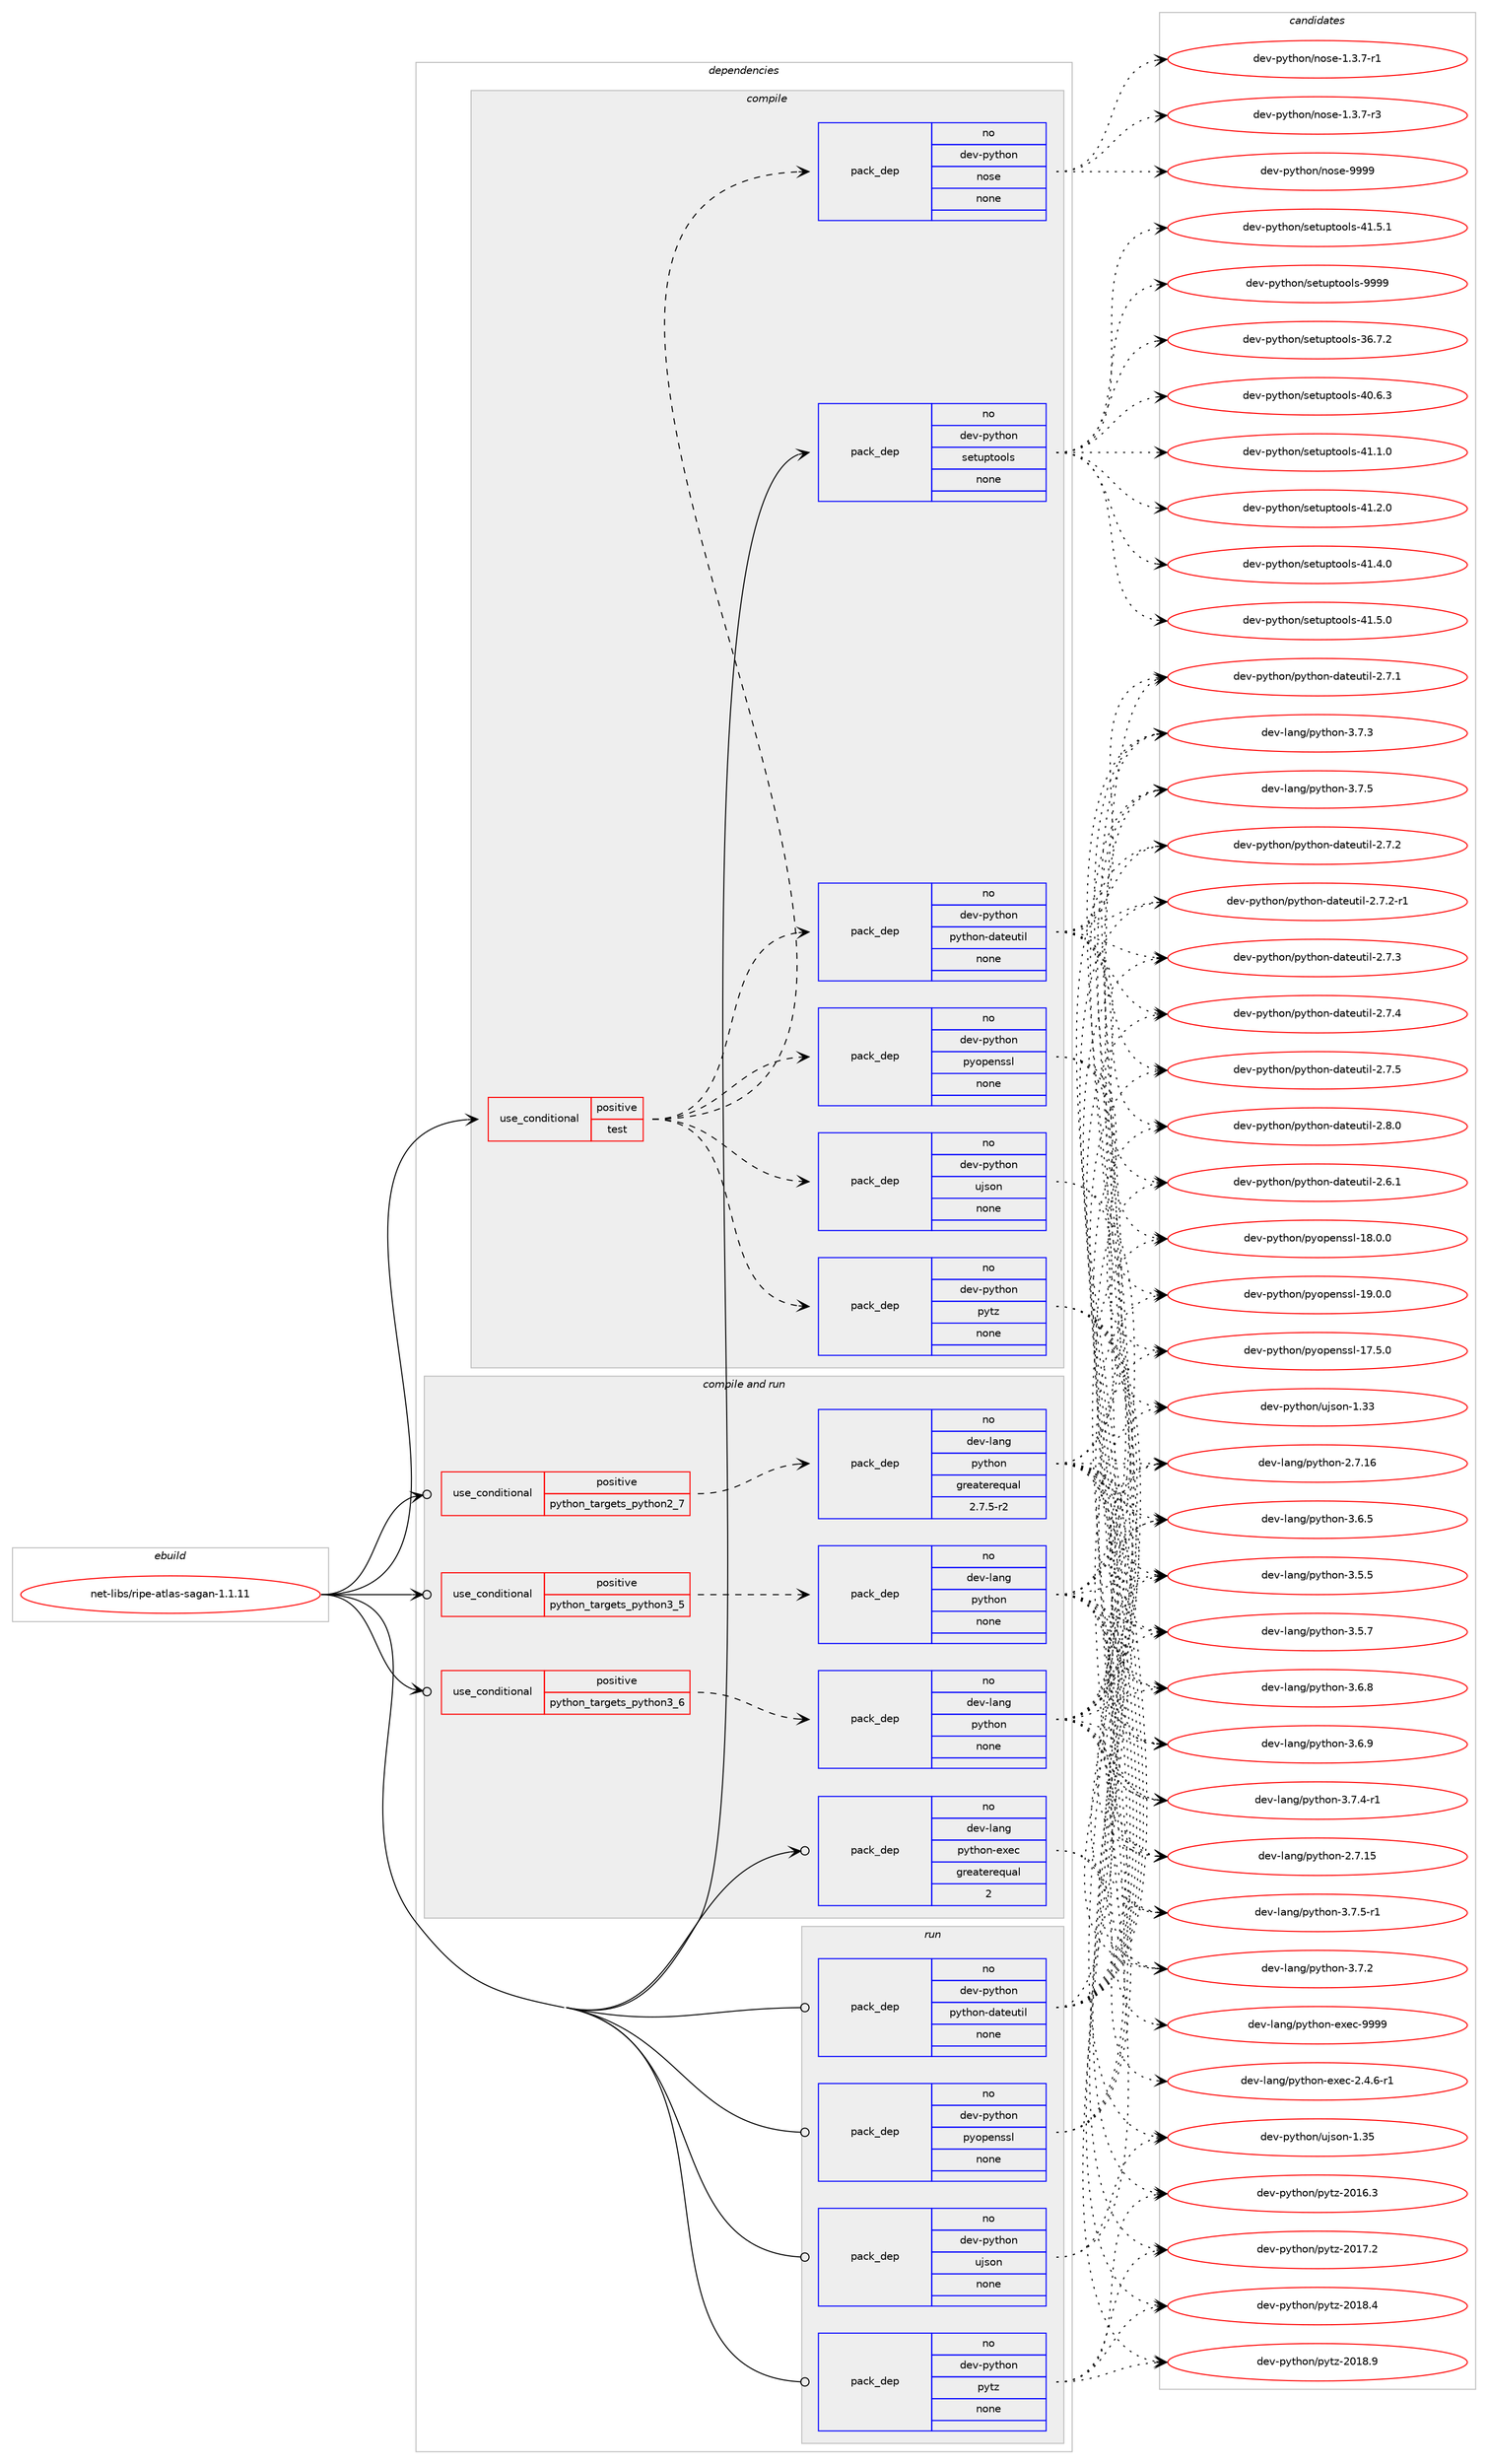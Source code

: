 digraph prolog {

# *************
# Graph options
# *************

newrank=true;
concentrate=true;
compound=true;
graph [rankdir=LR,fontname=Helvetica,fontsize=10,ranksep=1.5];#, ranksep=2.5, nodesep=0.2];
edge  [arrowhead=vee];
node  [fontname=Helvetica,fontsize=10];

# **********
# The ebuild
# **********

subgraph cluster_leftcol {
color=gray;
rank=same;
label=<<i>ebuild</i>>;
id [label="net-libs/ripe-atlas-sagan-1.1.11", color=red, width=4, href="../net-libs/ripe-atlas-sagan-1.1.11.svg"];
}

# ****************
# The dependencies
# ****************

subgraph cluster_midcol {
color=gray;
label=<<i>dependencies</i>>;
subgraph cluster_compile {
fillcolor="#eeeeee";
style=filled;
label=<<i>compile</i>>;
subgraph cond201999 {
dependency828556 [label=<<TABLE BORDER="0" CELLBORDER="1" CELLSPACING="0" CELLPADDING="4"><TR><TD ROWSPAN="3" CELLPADDING="10">use_conditional</TD></TR><TR><TD>positive</TD></TR><TR><TD>test</TD></TR></TABLE>>, shape=none, color=red];
subgraph pack612026 {
dependency828557 [label=<<TABLE BORDER="0" CELLBORDER="1" CELLSPACING="0" CELLPADDING="4" WIDTH="220"><TR><TD ROWSPAN="6" CELLPADDING="30">pack_dep</TD></TR><TR><TD WIDTH="110">no</TD></TR><TR><TD>dev-python</TD></TR><TR><TD>python-dateutil</TD></TR><TR><TD>none</TD></TR><TR><TD></TD></TR></TABLE>>, shape=none, color=blue];
}
dependency828556:e -> dependency828557:w [weight=20,style="dashed",arrowhead="vee"];
subgraph pack612027 {
dependency828558 [label=<<TABLE BORDER="0" CELLBORDER="1" CELLSPACING="0" CELLPADDING="4" WIDTH="220"><TR><TD ROWSPAN="6" CELLPADDING="30">pack_dep</TD></TR><TR><TD WIDTH="110">no</TD></TR><TR><TD>dev-python</TD></TR><TR><TD>pytz</TD></TR><TR><TD>none</TD></TR><TR><TD></TD></TR></TABLE>>, shape=none, color=blue];
}
dependency828556:e -> dependency828558:w [weight=20,style="dashed",arrowhead="vee"];
subgraph pack612028 {
dependency828559 [label=<<TABLE BORDER="0" CELLBORDER="1" CELLSPACING="0" CELLPADDING="4" WIDTH="220"><TR><TD ROWSPAN="6" CELLPADDING="30">pack_dep</TD></TR><TR><TD WIDTH="110">no</TD></TR><TR><TD>dev-python</TD></TR><TR><TD>pyopenssl</TD></TR><TR><TD>none</TD></TR><TR><TD></TD></TR></TABLE>>, shape=none, color=blue];
}
dependency828556:e -> dependency828559:w [weight=20,style="dashed",arrowhead="vee"];
subgraph pack612029 {
dependency828560 [label=<<TABLE BORDER="0" CELLBORDER="1" CELLSPACING="0" CELLPADDING="4" WIDTH="220"><TR><TD ROWSPAN="6" CELLPADDING="30">pack_dep</TD></TR><TR><TD WIDTH="110">no</TD></TR><TR><TD>dev-python</TD></TR><TR><TD>ujson</TD></TR><TR><TD>none</TD></TR><TR><TD></TD></TR></TABLE>>, shape=none, color=blue];
}
dependency828556:e -> dependency828560:w [weight=20,style="dashed",arrowhead="vee"];
subgraph pack612030 {
dependency828561 [label=<<TABLE BORDER="0" CELLBORDER="1" CELLSPACING="0" CELLPADDING="4" WIDTH="220"><TR><TD ROWSPAN="6" CELLPADDING="30">pack_dep</TD></TR><TR><TD WIDTH="110">no</TD></TR><TR><TD>dev-python</TD></TR><TR><TD>nose</TD></TR><TR><TD>none</TD></TR><TR><TD></TD></TR></TABLE>>, shape=none, color=blue];
}
dependency828556:e -> dependency828561:w [weight=20,style="dashed",arrowhead="vee"];
}
id:e -> dependency828556:w [weight=20,style="solid",arrowhead="vee"];
subgraph pack612031 {
dependency828562 [label=<<TABLE BORDER="0" CELLBORDER="1" CELLSPACING="0" CELLPADDING="4" WIDTH="220"><TR><TD ROWSPAN="6" CELLPADDING="30">pack_dep</TD></TR><TR><TD WIDTH="110">no</TD></TR><TR><TD>dev-python</TD></TR><TR><TD>setuptools</TD></TR><TR><TD>none</TD></TR><TR><TD></TD></TR></TABLE>>, shape=none, color=blue];
}
id:e -> dependency828562:w [weight=20,style="solid",arrowhead="vee"];
}
subgraph cluster_compileandrun {
fillcolor="#eeeeee";
style=filled;
label=<<i>compile and run</i>>;
subgraph cond202000 {
dependency828563 [label=<<TABLE BORDER="0" CELLBORDER="1" CELLSPACING="0" CELLPADDING="4"><TR><TD ROWSPAN="3" CELLPADDING="10">use_conditional</TD></TR><TR><TD>positive</TD></TR><TR><TD>python_targets_python2_7</TD></TR></TABLE>>, shape=none, color=red];
subgraph pack612032 {
dependency828564 [label=<<TABLE BORDER="0" CELLBORDER="1" CELLSPACING="0" CELLPADDING="4" WIDTH="220"><TR><TD ROWSPAN="6" CELLPADDING="30">pack_dep</TD></TR><TR><TD WIDTH="110">no</TD></TR><TR><TD>dev-lang</TD></TR><TR><TD>python</TD></TR><TR><TD>greaterequal</TD></TR><TR><TD>2.7.5-r2</TD></TR></TABLE>>, shape=none, color=blue];
}
dependency828563:e -> dependency828564:w [weight=20,style="dashed",arrowhead="vee"];
}
id:e -> dependency828563:w [weight=20,style="solid",arrowhead="odotvee"];
subgraph cond202001 {
dependency828565 [label=<<TABLE BORDER="0" CELLBORDER="1" CELLSPACING="0" CELLPADDING="4"><TR><TD ROWSPAN="3" CELLPADDING="10">use_conditional</TD></TR><TR><TD>positive</TD></TR><TR><TD>python_targets_python3_5</TD></TR></TABLE>>, shape=none, color=red];
subgraph pack612033 {
dependency828566 [label=<<TABLE BORDER="0" CELLBORDER="1" CELLSPACING="0" CELLPADDING="4" WIDTH="220"><TR><TD ROWSPAN="6" CELLPADDING="30">pack_dep</TD></TR><TR><TD WIDTH="110">no</TD></TR><TR><TD>dev-lang</TD></TR><TR><TD>python</TD></TR><TR><TD>none</TD></TR><TR><TD></TD></TR></TABLE>>, shape=none, color=blue];
}
dependency828565:e -> dependency828566:w [weight=20,style="dashed",arrowhead="vee"];
}
id:e -> dependency828565:w [weight=20,style="solid",arrowhead="odotvee"];
subgraph cond202002 {
dependency828567 [label=<<TABLE BORDER="0" CELLBORDER="1" CELLSPACING="0" CELLPADDING="4"><TR><TD ROWSPAN="3" CELLPADDING="10">use_conditional</TD></TR><TR><TD>positive</TD></TR><TR><TD>python_targets_python3_6</TD></TR></TABLE>>, shape=none, color=red];
subgraph pack612034 {
dependency828568 [label=<<TABLE BORDER="0" CELLBORDER="1" CELLSPACING="0" CELLPADDING="4" WIDTH="220"><TR><TD ROWSPAN="6" CELLPADDING="30">pack_dep</TD></TR><TR><TD WIDTH="110">no</TD></TR><TR><TD>dev-lang</TD></TR><TR><TD>python</TD></TR><TR><TD>none</TD></TR><TR><TD></TD></TR></TABLE>>, shape=none, color=blue];
}
dependency828567:e -> dependency828568:w [weight=20,style="dashed",arrowhead="vee"];
}
id:e -> dependency828567:w [weight=20,style="solid",arrowhead="odotvee"];
subgraph pack612035 {
dependency828569 [label=<<TABLE BORDER="0" CELLBORDER="1" CELLSPACING="0" CELLPADDING="4" WIDTH="220"><TR><TD ROWSPAN="6" CELLPADDING="30">pack_dep</TD></TR><TR><TD WIDTH="110">no</TD></TR><TR><TD>dev-lang</TD></TR><TR><TD>python-exec</TD></TR><TR><TD>greaterequal</TD></TR><TR><TD>2</TD></TR></TABLE>>, shape=none, color=blue];
}
id:e -> dependency828569:w [weight=20,style="solid",arrowhead="odotvee"];
}
subgraph cluster_run {
fillcolor="#eeeeee";
style=filled;
label=<<i>run</i>>;
subgraph pack612036 {
dependency828570 [label=<<TABLE BORDER="0" CELLBORDER="1" CELLSPACING="0" CELLPADDING="4" WIDTH="220"><TR><TD ROWSPAN="6" CELLPADDING="30">pack_dep</TD></TR><TR><TD WIDTH="110">no</TD></TR><TR><TD>dev-python</TD></TR><TR><TD>pyopenssl</TD></TR><TR><TD>none</TD></TR><TR><TD></TD></TR></TABLE>>, shape=none, color=blue];
}
id:e -> dependency828570:w [weight=20,style="solid",arrowhead="odot"];
subgraph pack612037 {
dependency828571 [label=<<TABLE BORDER="0" CELLBORDER="1" CELLSPACING="0" CELLPADDING="4" WIDTH="220"><TR><TD ROWSPAN="6" CELLPADDING="30">pack_dep</TD></TR><TR><TD WIDTH="110">no</TD></TR><TR><TD>dev-python</TD></TR><TR><TD>python-dateutil</TD></TR><TR><TD>none</TD></TR><TR><TD></TD></TR></TABLE>>, shape=none, color=blue];
}
id:e -> dependency828571:w [weight=20,style="solid",arrowhead="odot"];
subgraph pack612038 {
dependency828572 [label=<<TABLE BORDER="0" CELLBORDER="1" CELLSPACING="0" CELLPADDING="4" WIDTH="220"><TR><TD ROWSPAN="6" CELLPADDING="30">pack_dep</TD></TR><TR><TD WIDTH="110">no</TD></TR><TR><TD>dev-python</TD></TR><TR><TD>pytz</TD></TR><TR><TD>none</TD></TR><TR><TD></TD></TR></TABLE>>, shape=none, color=blue];
}
id:e -> dependency828572:w [weight=20,style="solid",arrowhead="odot"];
subgraph pack612039 {
dependency828573 [label=<<TABLE BORDER="0" CELLBORDER="1" CELLSPACING="0" CELLPADDING="4" WIDTH="220"><TR><TD ROWSPAN="6" CELLPADDING="30">pack_dep</TD></TR><TR><TD WIDTH="110">no</TD></TR><TR><TD>dev-python</TD></TR><TR><TD>ujson</TD></TR><TR><TD>none</TD></TR><TR><TD></TD></TR></TABLE>>, shape=none, color=blue];
}
id:e -> dependency828573:w [weight=20,style="solid",arrowhead="odot"];
}
}

# **************
# The candidates
# **************

subgraph cluster_choices {
rank=same;
color=gray;
label=<<i>candidates</i>>;

subgraph choice612026 {
color=black;
nodesep=1;
choice10010111845112121116104111110471121211161041111104510097116101117116105108455046544649 [label="dev-python/python-dateutil-2.6.1", color=red, width=4,href="../dev-python/python-dateutil-2.6.1.svg"];
choice10010111845112121116104111110471121211161041111104510097116101117116105108455046554649 [label="dev-python/python-dateutil-2.7.1", color=red, width=4,href="../dev-python/python-dateutil-2.7.1.svg"];
choice10010111845112121116104111110471121211161041111104510097116101117116105108455046554650 [label="dev-python/python-dateutil-2.7.2", color=red, width=4,href="../dev-python/python-dateutil-2.7.2.svg"];
choice100101118451121211161041111104711212111610411111045100971161011171161051084550465546504511449 [label="dev-python/python-dateutil-2.7.2-r1", color=red, width=4,href="../dev-python/python-dateutil-2.7.2-r1.svg"];
choice10010111845112121116104111110471121211161041111104510097116101117116105108455046554651 [label="dev-python/python-dateutil-2.7.3", color=red, width=4,href="../dev-python/python-dateutil-2.7.3.svg"];
choice10010111845112121116104111110471121211161041111104510097116101117116105108455046554652 [label="dev-python/python-dateutil-2.7.4", color=red, width=4,href="../dev-python/python-dateutil-2.7.4.svg"];
choice10010111845112121116104111110471121211161041111104510097116101117116105108455046554653 [label="dev-python/python-dateutil-2.7.5", color=red, width=4,href="../dev-python/python-dateutil-2.7.5.svg"];
choice10010111845112121116104111110471121211161041111104510097116101117116105108455046564648 [label="dev-python/python-dateutil-2.8.0", color=red, width=4,href="../dev-python/python-dateutil-2.8.0.svg"];
dependency828557:e -> choice10010111845112121116104111110471121211161041111104510097116101117116105108455046544649:w [style=dotted,weight="100"];
dependency828557:e -> choice10010111845112121116104111110471121211161041111104510097116101117116105108455046554649:w [style=dotted,weight="100"];
dependency828557:e -> choice10010111845112121116104111110471121211161041111104510097116101117116105108455046554650:w [style=dotted,weight="100"];
dependency828557:e -> choice100101118451121211161041111104711212111610411111045100971161011171161051084550465546504511449:w [style=dotted,weight="100"];
dependency828557:e -> choice10010111845112121116104111110471121211161041111104510097116101117116105108455046554651:w [style=dotted,weight="100"];
dependency828557:e -> choice10010111845112121116104111110471121211161041111104510097116101117116105108455046554652:w [style=dotted,weight="100"];
dependency828557:e -> choice10010111845112121116104111110471121211161041111104510097116101117116105108455046554653:w [style=dotted,weight="100"];
dependency828557:e -> choice10010111845112121116104111110471121211161041111104510097116101117116105108455046564648:w [style=dotted,weight="100"];
}
subgraph choice612027 {
color=black;
nodesep=1;
choice100101118451121211161041111104711212111612245504849544651 [label="dev-python/pytz-2016.3", color=red, width=4,href="../dev-python/pytz-2016.3.svg"];
choice100101118451121211161041111104711212111612245504849554650 [label="dev-python/pytz-2017.2", color=red, width=4,href="../dev-python/pytz-2017.2.svg"];
choice100101118451121211161041111104711212111612245504849564652 [label="dev-python/pytz-2018.4", color=red, width=4,href="../dev-python/pytz-2018.4.svg"];
choice100101118451121211161041111104711212111612245504849564657 [label="dev-python/pytz-2018.9", color=red, width=4,href="../dev-python/pytz-2018.9.svg"];
dependency828558:e -> choice100101118451121211161041111104711212111612245504849544651:w [style=dotted,weight="100"];
dependency828558:e -> choice100101118451121211161041111104711212111612245504849554650:w [style=dotted,weight="100"];
dependency828558:e -> choice100101118451121211161041111104711212111612245504849564652:w [style=dotted,weight="100"];
dependency828558:e -> choice100101118451121211161041111104711212111612245504849564657:w [style=dotted,weight="100"];
}
subgraph choice612028 {
color=black;
nodesep=1;
choice100101118451121211161041111104711212111111210111011511510845495546534648 [label="dev-python/pyopenssl-17.5.0", color=red, width=4,href="../dev-python/pyopenssl-17.5.0.svg"];
choice100101118451121211161041111104711212111111210111011511510845495646484648 [label="dev-python/pyopenssl-18.0.0", color=red, width=4,href="../dev-python/pyopenssl-18.0.0.svg"];
choice100101118451121211161041111104711212111111210111011511510845495746484648 [label="dev-python/pyopenssl-19.0.0", color=red, width=4,href="../dev-python/pyopenssl-19.0.0.svg"];
dependency828559:e -> choice100101118451121211161041111104711212111111210111011511510845495546534648:w [style=dotted,weight="100"];
dependency828559:e -> choice100101118451121211161041111104711212111111210111011511510845495646484648:w [style=dotted,weight="100"];
dependency828559:e -> choice100101118451121211161041111104711212111111210111011511510845495746484648:w [style=dotted,weight="100"];
}
subgraph choice612029 {
color=black;
nodesep=1;
choice10010111845112121116104111110471171061151111104549465151 [label="dev-python/ujson-1.33", color=red, width=4,href="../dev-python/ujson-1.33.svg"];
choice10010111845112121116104111110471171061151111104549465153 [label="dev-python/ujson-1.35", color=red, width=4,href="../dev-python/ujson-1.35.svg"];
dependency828560:e -> choice10010111845112121116104111110471171061151111104549465151:w [style=dotted,weight="100"];
dependency828560:e -> choice10010111845112121116104111110471171061151111104549465153:w [style=dotted,weight="100"];
}
subgraph choice612030 {
color=black;
nodesep=1;
choice10010111845112121116104111110471101111151014549465146554511449 [label="dev-python/nose-1.3.7-r1", color=red, width=4,href="../dev-python/nose-1.3.7-r1.svg"];
choice10010111845112121116104111110471101111151014549465146554511451 [label="dev-python/nose-1.3.7-r3", color=red, width=4,href="../dev-python/nose-1.3.7-r3.svg"];
choice10010111845112121116104111110471101111151014557575757 [label="dev-python/nose-9999", color=red, width=4,href="../dev-python/nose-9999.svg"];
dependency828561:e -> choice10010111845112121116104111110471101111151014549465146554511449:w [style=dotted,weight="100"];
dependency828561:e -> choice10010111845112121116104111110471101111151014549465146554511451:w [style=dotted,weight="100"];
dependency828561:e -> choice10010111845112121116104111110471101111151014557575757:w [style=dotted,weight="100"];
}
subgraph choice612031 {
color=black;
nodesep=1;
choice100101118451121211161041111104711510111611711211611111110811545515446554650 [label="dev-python/setuptools-36.7.2", color=red, width=4,href="../dev-python/setuptools-36.7.2.svg"];
choice100101118451121211161041111104711510111611711211611111110811545524846544651 [label="dev-python/setuptools-40.6.3", color=red, width=4,href="../dev-python/setuptools-40.6.3.svg"];
choice100101118451121211161041111104711510111611711211611111110811545524946494648 [label="dev-python/setuptools-41.1.0", color=red, width=4,href="../dev-python/setuptools-41.1.0.svg"];
choice100101118451121211161041111104711510111611711211611111110811545524946504648 [label="dev-python/setuptools-41.2.0", color=red, width=4,href="../dev-python/setuptools-41.2.0.svg"];
choice100101118451121211161041111104711510111611711211611111110811545524946524648 [label="dev-python/setuptools-41.4.0", color=red, width=4,href="../dev-python/setuptools-41.4.0.svg"];
choice100101118451121211161041111104711510111611711211611111110811545524946534648 [label="dev-python/setuptools-41.5.0", color=red, width=4,href="../dev-python/setuptools-41.5.0.svg"];
choice100101118451121211161041111104711510111611711211611111110811545524946534649 [label="dev-python/setuptools-41.5.1", color=red, width=4,href="../dev-python/setuptools-41.5.1.svg"];
choice10010111845112121116104111110471151011161171121161111111081154557575757 [label="dev-python/setuptools-9999", color=red, width=4,href="../dev-python/setuptools-9999.svg"];
dependency828562:e -> choice100101118451121211161041111104711510111611711211611111110811545515446554650:w [style=dotted,weight="100"];
dependency828562:e -> choice100101118451121211161041111104711510111611711211611111110811545524846544651:w [style=dotted,weight="100"];
dependency828562:e -> choice100101118451121211161041111104711510111611711211611111110811545524946494648:w [style=dotted,weight="100"];
dependency828562:e -> choice100101118451121211161041111104711510111611711211611111110811545524946504648:w [style=dotted,weight="100"];
dependency828562:e -> choice100101118451121211161041111104711510111611711211611111110811545524946524648:w [style=dotted,weight="100"];
dependency828562:e -> choice100101118451121211161041111104711510111611711211611111110811545524946534648:w [style=dotted,weight="100"];
dependency828562:e -> choice100101118451121211161041111104711510111611711211611111110811545524946534649:w [style=dotted,weight="100"];
dependency828562:e -> choice10010111845112121116104111110471151011161171121161111111081154557575757:w [style=dotted,weight="100"];
}
subgraph choice612032 {
color=black;
nodesep=1;
choice10010111845108971101034711212111610411111045504655464953 [label="dev-lang/python-2.7.15", color=red, width=4,href="../dev-lang/python-2.7.15.svg"];
choice10010111845108971101034711212111610411111045504655464954 [label="dev-lang/python-2.7.16", color=red, width=4,href="../dev-lang/python-2.7.16.svg"];
choice100101118451089711010347112121116104111110455146534653 [label="dev-lang/python-3.5.5", color=red, width=4,href="../dev-lang/python-3.5.5.svg"];
choice100101118451089711010347112121116104111110455146534655 [label="dev-lang/python-3.5.7", color=red, width=4,href="../dev-lang/python-3.5.7.svg"];
choice100101118451089711010347112121116104111110455146544653 [label="dev-lang/python-3.6.5", color=red, width=4,href="../dev-lang/python-3.6.5.svg"];
choice100101118451089711010347112121116104111110455146544656 [label="dev-lang/python-3.6.8", color=red, width=4,href="../dev-lang/python-3.6.8.svg"];
choice100101118451089711010347112121116104111110455146544657 [label="dev-lang/python-3.6.9", color=red, width=4,href="../dev-lang/python-3.6.9.svg"];
choice100101118451089711010347112121116104111110455146554650 [label="dev-lang/python-3.7.2", color=red, width=4,href="../dev-lang/python-3.7.2.svg"];
choice100101118451089711010347112121116104111110455146554651 [label="dev-lang/python-3.7.3", color=red, width=4,href="../dev-lang/python-3.7.3.svg"];
choice1001011184510897110103471121211161041111104551465546524511449 [label="dev-lang/python-3.7.4-r1", color=red, width=4,href="../dev-lang/python-3.7.4-r1.svg"];
choice100101118451089711010347112121116104111110455146554653 [label="dev-lang/python-3.7.5", color=red, width=4,href="../dev-lang/python-3.7.5.svg"];
choice1001011184510897110103471121211161041111104551465546534511449 [label="dev-lang/python-3.7.5-r1", color=red, width=4,href="../dev-lang/python-3.7.5-r1.svg"];
dependency828564:e -> choice10010111845108971101034711212111610411111045504655464953:w [style=dotted,weight="100"];
dependency828564:e -> choice10010111845108971101034711212111610411111045504655464954:w [style=dotted,weight="100"];
dependency828564:e -> choice100101118451089711010347112121116104111110455146534653:w [style=dotted,weight="100"];
dependency828564:e -> choice100101118451089711010347112121116104111110455146534655:w [style=dotted,weight="100"];
dependency828564:e -> choice100101118451089711010347112121116104111110455146544653:w [style=dotted,weight="100"];
dependency828564:e -> choice100101118451089711010347112121116104111110455146544656:w [style=dotted,weight="100"];
dependency828564:e -> choice100101118451089711010347112121116104111110455146544657:w [style=dotted,weight="100"];
dependency828564:e -> choice100101118451089711010347112121116104111110455146554650:w [style=dotted,weight="100"];
dependency828564:e -> choice100101118451089711010347112121116104111110455146554651:w [style=dotted,weight="100"];
dependency828564:e -> choice1001011184510897110103471121211161041111104551465546524511449:w [style=dotted,weight="100"];
dependency828564:e -> choice100101118451089711010347112121116104111110455146554653:w [style=dotted,weight="100"];
dependency828564:e -> choice1001011184510897110103471121211161041111104551465546534511449:w [style=dotted,weight="100"];
}
subgraph choice612033 {
color=black;
nodesep=1;
choice10010111845108971101034711212111610411111045504655464953 [label="dev-lang/python-2.7.15", color=red, width=4,href="../dev-lang/python-2.7.15.svg"];
choice10010111845108971101034711212111610411111045504655464954 [label="dev-lang/python-2.7.16", color=red, width=4,href="../dev-lang/python-2.7.16.svg"];
choice100101118451089711010347112121116104111110455146534653 [label="dev-lang/python-3.5.5", color=red, width=4,href="../dev-lang/python-3.5.5.svg"];
choice100101118451089711010347112121116104111110455146534655 [label="dev-lang/python-3.5.7", color=red, width=4,href="../dev-lang/python-3.5.7.svg"];
choice100101118451089711010347112121116104111110455146544653 [label="dev-lang/python-3.6.5", color=red, width=4,href="../dev-lang/python-3.6.5.svg"];
choice100101118451089711010347112121116104111110455146544656 [label="dev-lang/python-3.6.8", color=red, width=4,href="../dev-lang/python-3.6.8.svg"];
choice100101118451089711010347112121116104111110455146544657 [label="dev-lang/python-3.6.9", color=red, width=4,href="../dev-lang/python-3.6.9.svg"];
choice100101118451089711010347112121116104111110455146554650 [label="dev-lang/python-3.7.2", color=red, width=4,href="../dev-lang/python-3.7.2.svg"];
choice100101118451089711010347112121116104111110455146554651 [label="dev-lang/python-3.7.3", color=red, width=4,href="../dev-lang/python-3.7.3.svg"];
choice1001011184510897110103471121211161041111104551465546524511449 [label="dev-lang/python-3.7.4-r1", color=red, width=4,href="../dev-lang/python-3.7.4-r1.svg"];
choice100101118451089711010347112121116104111110455146554653 [label="dev-lang/python-3.7.5", color=red, width=4,href="../dev-lang/python-3.7.5.svg"];
choice1001011184510897110103471121211161041111104551465546534511449 [label="dev-lang/python-3.7.5-r1", color=red, width=4,href="../dev-lang/python-3.7.5-r1.svg"];
dependency828566:e -> choice10010111845108971101034711212111610411111045504655464953:w [style=dotted,weight="100"];
dependency828566:e -> choice10010111845108971101034711212111610411111045504655464954:w [style=dotted,weight="100"];
dependency828566:e -> choice100101118451089711010347112121116104111110455146534653:w [style=dotted,weight="100"];
dependency828566:e -> choice100101118451089711010347112121116104111110455146534655:w [style=dotted,weight="100"];
dependency828566:e -> choice100101118451089711010347112121116104111110455146544653:w [style=dotted,weight="100"];
dependency828566:e -> choice100101118451089711010347112121116104111110455146544656:w [style=dotted,weight="100"];
dependency828566:e -> choice100101118451089711010347112121116104111110455146544657:w [style=dotted,weight="100"];
dependency828566:e -> choice100101118451089711010347112121116104111110455146554650:w [style=dotted,weight="100"];
dependency828566:e -> choice100101118451089711010347112121116104111110455146554651:w [style=dotted,weight="100"];
dependency828566:e -> choice1001011184510897110103471121211161041111104551465546524511449:w [style=dotted,weight="100"];
dependency828566:e -> choice100101118451089711010347112121116104111110455146554653:w [style=dotted,weight="100"];
dependency828566:e -> choice1001011184510897110103471121211161041111104551465546534511449:w [style=dotted,weight="100"];
}
subgraph choice612034 {
color=black;
nodesep=1;
choice10010111845108971101034711212111610411111045504655464953 [label="dev-lang/python-2.7.15", color=red, width=4,href="../dev-lang/python-2.7.15.svg"];
choice10010111845108971101034711212111610411111045504655464954 [label="dev-lang/python-2.7.16", color=red, width=4,href="../dev-lang/python-2.7.16.svg"];
choice100101118451089711010347112121116104111110455146534653 [label="dev-lang/python-3.5.5", color=red, width=4,href="../dev-lang/python-3.5.5.svg"];
choice100101118451089711010347112121116104111110455146534655 [label="dev-lang/python-3.5.7", color=red, width=4,href="../dev-lang/python-3.5.7.svg"];
choice100101118451089711010347112121116104111110455146544653 [label="dev-lang/python-3.6.5", color=red, width=4,href="../dev-lang/python-3.6.5.svg"];
choice100101118451089711010347112121116104111110455146544656 [label="dev-lang/python-3.6.8", color=red, width=4,href="../dev-lang/python-3.6.8.svg"];
choice100101118451089711010347112121116104111110455146544657 [label="dev-lang/python-3.6.9", color=red, width=4,href="../dev-lang/python-3.6.9.svg"];
choice100101118451089711010347112121116104111110455146554650 [label="dev-lang/python-3.7.2", color=red, width=4,href="../dev-lang/python-3.7.2.svg"];
choice100101118451089711010347112121116104111110455146554651 [label="dev-lang/python-3.7.3", color=red, width=4,href="../dev-lang/python-3.7.3.svg"];
choice1001011184510897110103471121211161041111104551465546524511449 [label="dev-lang/python-3.7.4-r1", color=red, width=4,href="../dev-lang/python-3.7.4-r1.svg"];
choice100101118451089711010347112121116104111110455146554653 [label="dev-lang/python-3.7.5", color=red, width=4,href="../dev-lang/python-3.7.5.svg"];
choice1001011184510897110103471121211161041111104551465546534511449 [label="dev-lang/python-3.7.5-r1", color=red, width=4,href="../dev-lang/python-3.7.5-r1.svg"];
dependency828568:e -> choice10010111845108971101034711212111610411111045504655464953:w [style=dotted,weight="100"];
dependency828568:e -> choice10010111845108971101034711212111610411111045504655464954:w [style=dotted,weight="100"];
dependency828568:e -> choice100101118451089711010347112121116104111110455146534653:w [style=dotted,weight="100"];
dependency828568:e -> choice100101118451089711010347112121116104111110455146534655:w [style=dotted,weight="100"];
dependency828568:e -> choice100101118451089711010347112121116104111110455146544653:w [style=dotted,weight="100"];
dependency828568:e -> choice100101118451089711010347112121116104111110455146544656:w [style=dotted,weight="100"];
dependency828568:e -> choice100101118451089711010347112121116104111110455146544657:w [style=dotted,weight="100"];
dependency828568:e -> choice100101118451089711010347112121116104111110455146554650:w [style=dotted,weight="100"];
dependency828568:e -> choice100101118451089711010347112121116104111110455146554651:w [style=dotted,weight="100"];
dependency828568:e -> choice1001011184510897110103471121211161041111104551465546524511449:w [style=dotted,weight="100"];
dependency828568:e -> choice100101118451089711010347112121116104111110455146554653:w [style=dotted,weight="100"];
dependency828568:e -> choice1001011184510897110103471121211161041111104551465546534511449:w [style=dotted,weight="100"];
}
subgraph choice612035 {
color=black;
nodesep=1;
choice10010111845108971101034711212111610411111045101120101994550465246544511449 [label="dev-lang/python-exec-2.4.6-r1", color=red, width=4,href="../dev-lang/python-exec-2.4.6-r1.svg"];
choice10010111845108971101034711212111610411111045101120101994557575757 [label="dev-lang/python-exec-9999", color=red, width=4,href="../dev-lang/python-exec-9999.svg"];
dependency828569:e -> choice10010111845108971101034711212111610411111045101120101994550465246544511449:w [style=dotted,weight="100"];
dependency828569:e -> choice10010111845108971101034711212111610411111045101120101994557575757:w [style=dotted,weight="100"];
}
subgraph choice612036 {
color=black;
nodesep=1;
choice100101118451121211161041111104711212111111210111011511510845495546534648 [label="dev-python/pyopenssl-17.5.0", color=red, width=4,href="../dev-python/pyopenssl-17.5.0.svg"];
choice100101118451121211161041111104711212111111210111011511510845495646484648 [label="dev-python/pyopenssl-18.0.0", color=red, width=4,href="../dev-python/pyopenssl-18.0.0.svg"];
choice100101118451121211161041111104711212111111210111011511510845495746484648 [label="dev-python/pyopenssl-19.0.0", color=red, width=4,href="../dev-python/pyopenssl-19.0.0.svg"];
dependency828570:e -> choice100101118451121211161041111104711212111111210111011511510845495546534648:w [style=dotted,weight="100"];
dependency828570:e -> choice100101118451121211161041111104711212111111210111011511510845495646484648:w [style=dotted,weight="100"];
dependency828570:e -> choice100101118451121211161041111104711212111111210111011511510845495746484648:w [style=dotted,weight="100"];
}
subgraph choice612037 {
color=black;
nodesep=1;
choice10010111845112121116104111110471121211161041111104510097116101117116105108455046544649 [label="dev-python/python-dateutil-2.6.1", color=red, width=4,href="../dev-python/python-dateutil-2.6.1.svg"];
choice10010111845112121116104111110471121211161041111104510097116101117116105108455046554649 [label="dev-python/python-dateutil-2.7.1", color=red, width=4,href="../dev-python/python-dateutil-2.7.1.svg"];
choice10010111845112121116104111110471121211161041111104510097116101117116105108455046554650 [label="dev-python/python-dateutil-2.7.2", color=red, width=4,href="../dev-python/python-dateutil-2.7.2.svg"];
choice100101118451121211161041111104711212111610411111045100971161011171161051084550465546504511449 [label="dev-python/python-dateutil-2.7.2-r1", color=red, width=4,href="../dev-python/python-dateutil-2.7.2-r1.svg"];
choice10010111845112121116104111110471121211161041111104510097116101117116105108455046554651 [label="dev-python/python-dateutil-2.7.3", color=red, width=4,href="../dev-python/python-dateutil-2.7.3.svg"];
choice10010111845112121116104111110471121211161041111104510097116101117116105108455046554652 [label="dev-python/python-dateutil-2.7.4", color=red, width=4,href="../dev-python/python-dateutil-2.7.4.svg"];
choice10010111845112121116104111110471121211161041111104510097116101117116105108455046554653 [label="dev-python/python-dateutil-2.7.5", color=red, width=4,href="../dev-python/python-dateutil-2.7.5.svg"];
choice10010111845112121116104111110471121211161041111104510097116101117116105108455046564648 [label="dev-python/python-dateutil-2.8.0", color=red, width=4,href="../dev-python/python-dateutil-2.8.0.svg"];
dependency828571:e -> choice10010111845112121116104111110471121211161041111104510097116101117116105108455046544649:w [style=dotted,weight="100"];
dependency828571:e -> choice10010111845112121116104111110471121211161041111104510097116101117116105108455046554649:w [style=dotted,weight="100"];
dependency828571:e -> choice10010111845112121116104111110471121211161041111104510097116101117116105108455046554650:w [style=dotted,weight="100"];
dependency828571:e -> choice100101118451121211161041111104711212111610411111045100971161011171161051084550465546504511449:w [style=dotted,weight="100"];
dependency828571:e -> choice10010111845112121116104111110471121211161041111104510097116101117116105108455046554651:w [style=dotted,weight="100"];
dependency828571:e -> choice10010111845112121116104111110471121211161041111104510097116101117116105108455046554652:w [style=dotted,weight="100"];
dependency828571:e -> choice10010111845112121116104111110471121211161041111104510097116101117116105108455046554653:w [style=dotted,weight="100"];
dependency828571:e -> choice10010111845112121116104111110471121211161041111104510097116101117116105108455046564648:w [style=dotted,weight="100"];
}
subgraph choice612038 {
color=black;
nodesep=1;
choice100101118451121211161041111104711212111612245504849544651 [label="dev-python/pytz-2016.3", color=red, width=4,href="../dev-python/pytz-2016.3.svg"];
choice100101118451121211161041111104711212111612245504849554650 [label="dev-python/pytz-2017.2", color=red, width=4,href="../dev-python/pytz-2017.2.svg"];
choice100101118451121211161041111104711212111612245504849564652 [label="dev-python/pytz-2018.4", color=red, width=4,href="../dev-python/pytz-2018.4.svg"];
choice100101118451121211161041111104711212111612245504849564657 [label="dev-python/pytz-2018.9", color=red, width=4,href="../dev-python/pytz-2018.9.svg"];
dependency828572:e -> choice100101118451121211161041111104711212111612245504849544651:w [style=dotted,weight="100"];
dependency828572:e -> choice100101118451121211161041111104711212111612245504849554650:w [style=dotted,weight="100"];
dependency828572:e -> choice100101118451121211161041111104711212111612245504849564652:w [style=dotted,weight="100"];
dependency828572:e -> choice100101118451121211161041111104711212111612245504849564657:w [style=dotted,weight="100"];
}
subgraph choice612039 {
color=black;
nodesep=1;
choice10010111845112121116104111110471171061151111104549465151 [label="dev-python/ujson-1.33", color=red, width=4,href="../dev-python/ujson-1.33.svg"];
choice10010111845112121116104111110471171061151111104549465153 [label="dev-python/ujson-1.35", color=red, width=4,href="../dev-python/ujson-1.35.svg"];
dependency828573:e -> choice10010111845112121116104111110471171061151111104549465151:w [style=dotted,weight="100"];
dependency828573:e -> choice10010111845112121116104111110471171061151111104549465153:w [style=dotted,weight="100"];
}
}

}
